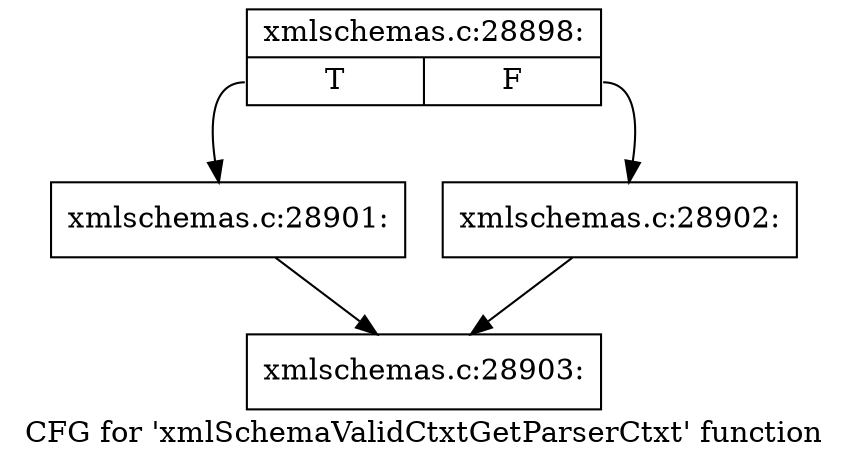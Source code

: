digraph "CFG for 'xmlSchemaValidCtxtGetParserCtxt' function" {
	label="CFG for 'xmlSchemaValidCtxtGetParserCtxt' function";

	Node0x4e2de30 [shape=record,label="{xmlschemas.c:28898:|{<s0>T|<s1>F}}"];
	Node0x4e2de30:s0 -> Node0x4eb7330;
	Node0x4e2de30:s1 -> Node0x4e2e050;
	Node0x4eb7330 [shape=record,label="{xmlschemas.c:28901:}"];
	Node0x4eb7330 -> Node0x4e2e160;
	Node0x4e2e050 [shape=record,label="{xmlschemas.c:28902:}"];
	Node0x4e2e050 -> Node0x4e2e160;
	Node0x4e2e160 [shape=record,label="{xmlschemas.c:28903:}"];
}
